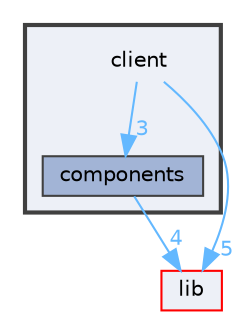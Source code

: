 digraph "client"
{
 // LATEX_PDF_SIZE
  bgcolor="transparent";
  edge [fontname=Helvetica,fontsize=10,labelfontname=Helvetica,labelfontsize=10];
  node [fontname=Helvetica,fontsize=10,shape=box,height=0.2,width=0.4];
  compound=true
  subgraph clusterdir_db3a54907829b36871118d03417739cd {
    graph [ bgcolor="#edf0f7", pencolor="grey25", label="", fontname=Helvetica,fontsize=10 style="filled,bold", URL="dir_db3a54907829b36871118d03417739cd.html",tooltip=""]
    dir_db3a54907829b36871118d03417739cd [shape=plaintext, label="client"];
  dir_9798bc383c3b0f924b0e5b87499aed53 [label="components", fillcolor="#a2b4d6", color="grey25", style="filled", URL="dir_9798bc383c3b0f924b0e5b87499aed53.html",tooltip=""];
  }
  dir_97aefd0d527b934f1d99a682da8fe6a9 [label="lib", fillcolor="#edf0f7", color="red", style="filled", URL="dir_97aefd0d527b934f1d99a682da8fe6a9.html",tooltip=""];
  dir_db3a54907829b36871118d03417739cd->dir_9798bc383c3b0f924b0e5b87499aed53 [headlabel="3", labeldistance=1.5 headhref="dir_000000_000001.html" href="dir_000000_000001.html" color="steelblue1" fontcolor="steelblue1"];
  dir_db3a54907829b36871118d03417739cd->dir_97aefd0d527b934f1d99a682da8fe6a9 [headlabel="5", labeldistance=1.5 headhref="dir_000000_000008.html" href="dir_000000_000008.html" color="steelblue1" fontcolor="steelblue1"];
  dir_9798bc383c3b0f924b0e5b87499aed53->dir_97aefd0d527b934f1d99a682da8fe6a9 [headlabel="4", labeldistance=1.5 headhref="dir_000001_000008.html" href="dir_000001_000008.html" color="steelblue1" fontcolor="steelblue1"];
}
